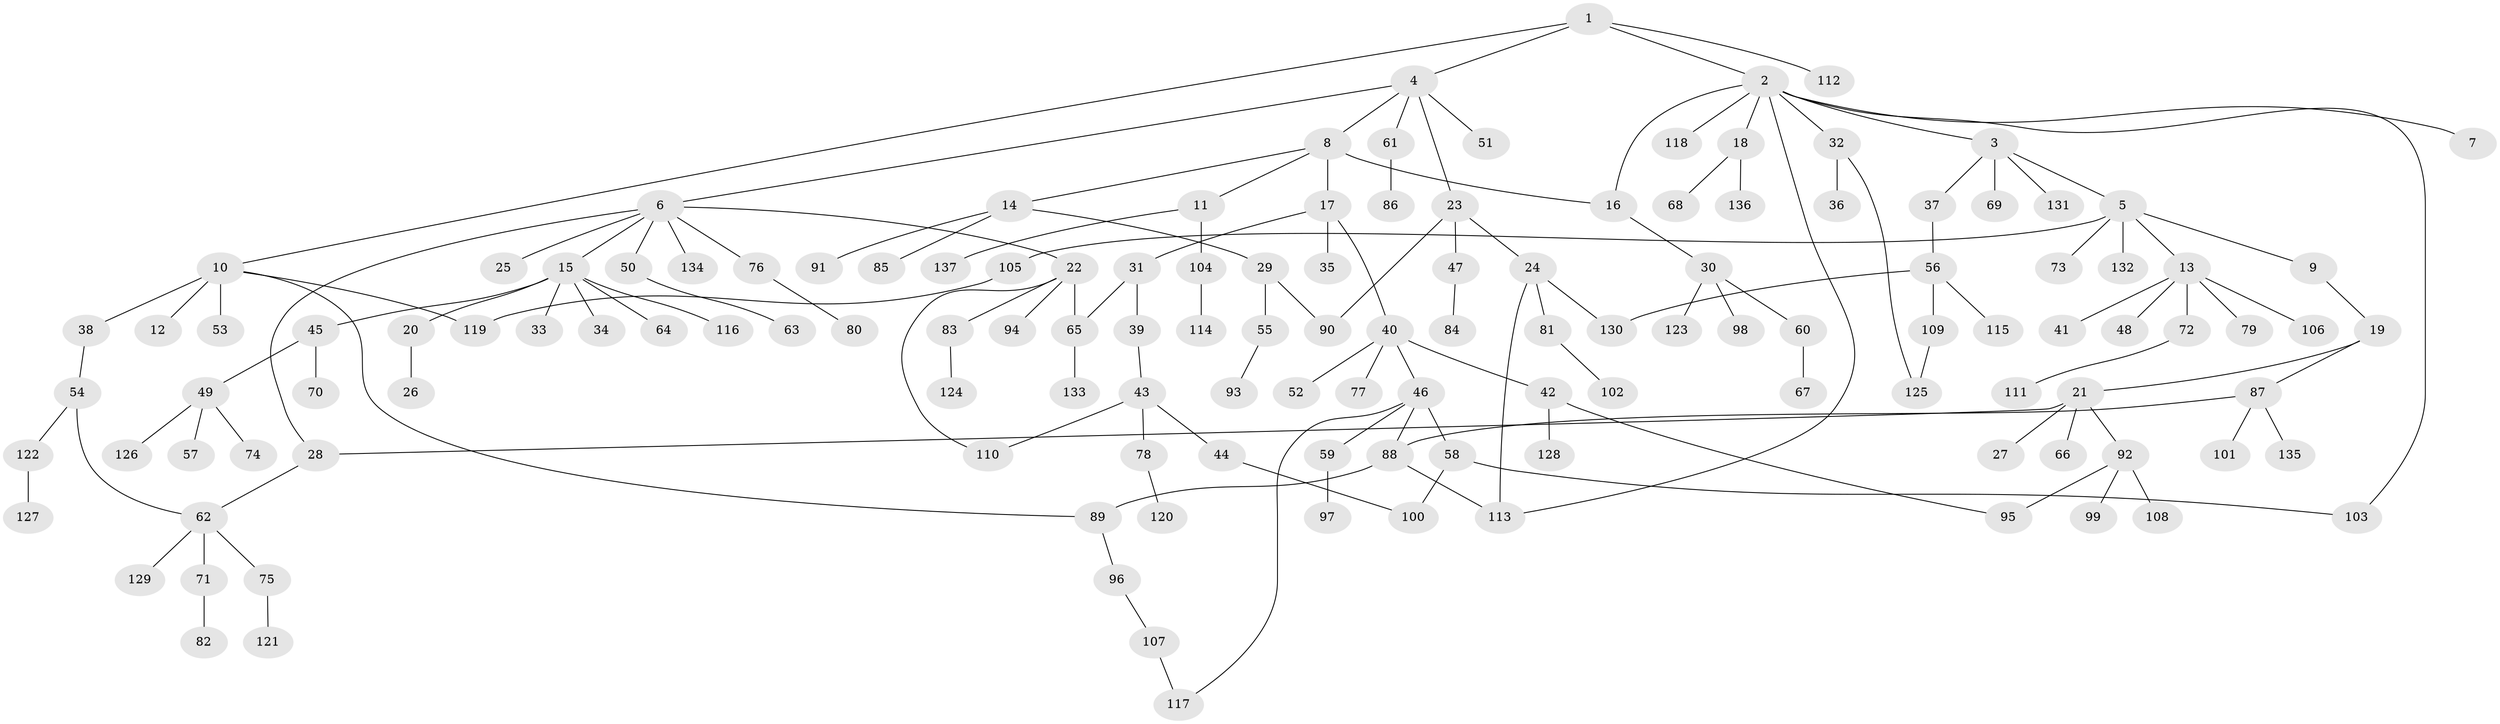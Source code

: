 // Generated by graph-tools (version 1.1) at 2025/25/03/09/25 03:25:24]
// undirected, 137 vertices, 153 edges
graph export_dot {
graph [start="1"]
  node [color=gray90,style=filled];
  1;
  2;
  3;
  4;
  5;
  6;
  7;
  8;
  9;
  10;
  11;
  12;
  13;
  14;
  15;
  16;
  17;
  18;
  19;
  20;
  21;
  22;
  23;
  24;
  25;
  26;
  27;
  28;
  29;
  30;
  31;
  32;
  33;
  34;
  35;
  36;
  37;
  38;
  39;
  40;
  41;
  42;
  43;
  44;
  45;
  46;
  47;
  48;
  49;
  50;
  51;
  52;
  53;
  54;
  55;
  56;
  57;
  58;
  59;
  60;
  61;
  62;
  63;
  64;
  65;
  66;
  67;
  68;
  69;
  70;
  71;
  72;
  73;
  74;
  75;
  76;
  77;
  78;
  79;
  80;
  81;
  82;
  83;
  84;
  85;
  86;
  87;
  88;
  89;
  90;
  91;
  92;
  93;
  94;
  95;
  96;
  97;
  98;
  99;
  100;
  101;
  102;
  103;
  104;
  105;
  106;
  107;
  108;
  109;
  110;
  111;
  112;
  113;
  114;
  115;
  116;
  117;
  118;
  119;
  120;
  121;
  122;
  123;
  124;
  125;
  126;
  127;
  128;
  129;
  130;
  131;
  132;
  133;
  134;
  135;
  136;
  137;
  1 -- 2;
  1 -- 4;
  1 -- 10;
  1 -- 112;
  2 -- 3;
  2 -- 7;
  2 -- 18;
  2 -- 32;
  2 -- 103;
  2 -- 118;
  2 -- 113;
  2 -- 16;
  3 -- 5;
  3 -- 37;
  3 -- 69;
  3 -- 131;
  4 -- 6;
  4 -- 8;
  4 -- 23;
  4 -- 51;
  4 -- 61;
  5 -- 9;
  5 -- 13;
  5 -- 73;
  5 -- 105;
  5 -- 132;
  6 -- 15;
  6 -- 22;
  6 -- 25;
  6 -- 28;
  6 -- 50;
  6 -- 76;
  6 -- 134;
  8 -- 11;
  8 -- 14;
  8 -- 16;
  8 -- 17;
  9 -- 19;
  10 -- 12;
  10 -- 38;
  10 -- 53;
  10 -- 119;
  10 -- 89;
  11 -- 104;
  11 -- 137;
  13 -- 41;
  13 -- 48;
  13 -- 72;
  13 -- 79;
  13 -- 106;
  14 -- 29;
  14 -- 85;
  14 -- 91;
  15 -- 20;
  15 -- 33;
  15 -- 34;
  15 -- 45;
  15 -- 64;
  15 -- 116;
  16 -- 30;
  17 -- 31;
  17 -- 35;
  17 -- 40;
  18 -- 68;
  18 -- 136;
  19 -- 21;
  19 -- 87;
  20 -- 26;
  21 -- 27;
  21 -- 66;
  21 -- 92;
  21 -- 28;
  22 -- 83;
  22 -- 94;
  22 -- 110;
  22 -- 65;
  23 -- 24;
  23 -- 47;
  23 -- 90;
  24 -- 81;
  24 -- 113;
  24 -- 130;
  28 -- 62;
  29 -- 55;
  29 -- 90;
  30 -- 60;
  30 -- 98;
  30 -- 123;
  31 -- 39;
  31 -- 65;
  32 -- 36;
  32 -- 125;
  37 -- 56;
  38 -- 54;
  39 -- 43;
  40 -- 42;
  40 -- 46;
  40 -- 52;
  40 -- 77;
  42 -- 128;
  42 -- 95;
  43 -- 44;
  43 -- 78;
  43 -- 110;
  44 -- 100;
  45 -- 49;
  45 -- 70;
  46 -- 58;
  46 -- 59;
  46 -- 88;
  46 -- 117;
  47 -- 84;
  49 -- 57;
  49 -- 74;
  49 -- 126;
  50 -- 63;
  54 -- 62;
  54 -- 122;
  55 -- 93;
  56 -- 109;
  56 -- 115;
  56 -- 130;
  58 -- 100;
  58 -- 103;
  59 -- 97;
  60 -- 67;
  61 -- 86;
  62 -- 71;
  62 -- 75;
  62 -- 129;
  65 -- 133;
  71 -- 82;
  72 -- 111;
  75 -- 121;
  76 -- 80;
  78 -- 120;
  81 -- 102;
  83 -- 124;
  87 -- 101;
  87 -- 135;
  87 -- 88;
  88 -- 89;
  88 -- 113;
  89 -- 96;
  92 -- 95;
  92 -- 99;
  92 -- 108;
  96 -- 107;
  104 -- 114;
  105 -- 119;
  107 -- 117;
  109 -- 125;
  122 -- 127;
}
